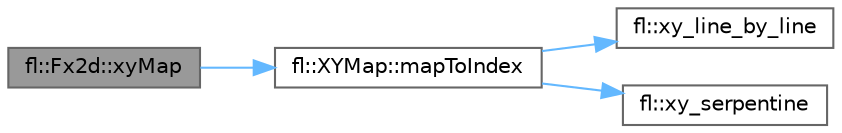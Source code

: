 digraph "fl::Fx2d::xyMap"
{
 // LATEX_PDF_SIZE
  bgcolor="transparent";
  edge [fontname=Helvetica,fontsize=10,labelfontname=Helvetica,labelfontsize=10];
  node [fontname=Helvetica,fontsize=10,shape=box,height=0.2,width=0.4];
  rankdir="LR";
  Node1 [id="Node000001",label="fl::Fx2d::xyMap",height=0.2,width=0.4,color="gray40", fillcolor="grey60", style="filled", fontcolor="black",tooltip=" "];
  Node1 -> Node2 [id="edge1_Node000001_Node000002",color="steelblue1",style="solid",tooltip=" "];
  Node2 [id="Node000002",label="fl::XYMap::mapToIndex",height=0.2,width=0.4,color="grey40", fillcolor="white", style="filled",URL="$d0/dce/classfl_1_1_x_y_map.html#aaeab9d4f2c66f6e681415479493578c2",tooltip=" "];
  Node2 -> Node3 [id="edge2_Node000002_Node000003",color="steelblue1",style="solid",tooltip=" "];
  Node3 [id="Node000003",label="fl::xy_line_by_line",height=0.2,width=0.4,color="grey40", fillcolor="white", style="filled",URL="$d4/d36/namespacefl.html#aabd143143924c6bddbe62e4b21688e76",tooltip=" "];
  Node2 -> Node4 [id="edge3_Node000002_Node000004",color="steelblue1",style="solid",tooltip=" "];
  Node4 [id="Node000004",label="fl::xy_serpentine",height=0.2,width=0.4,color="grey40", fillcolor="white", style="filled",URL="$d4/d36/namespacefl.html#a44d29156c0decceaf2ff1970ddbdde7c",tooltip=" "];
}
